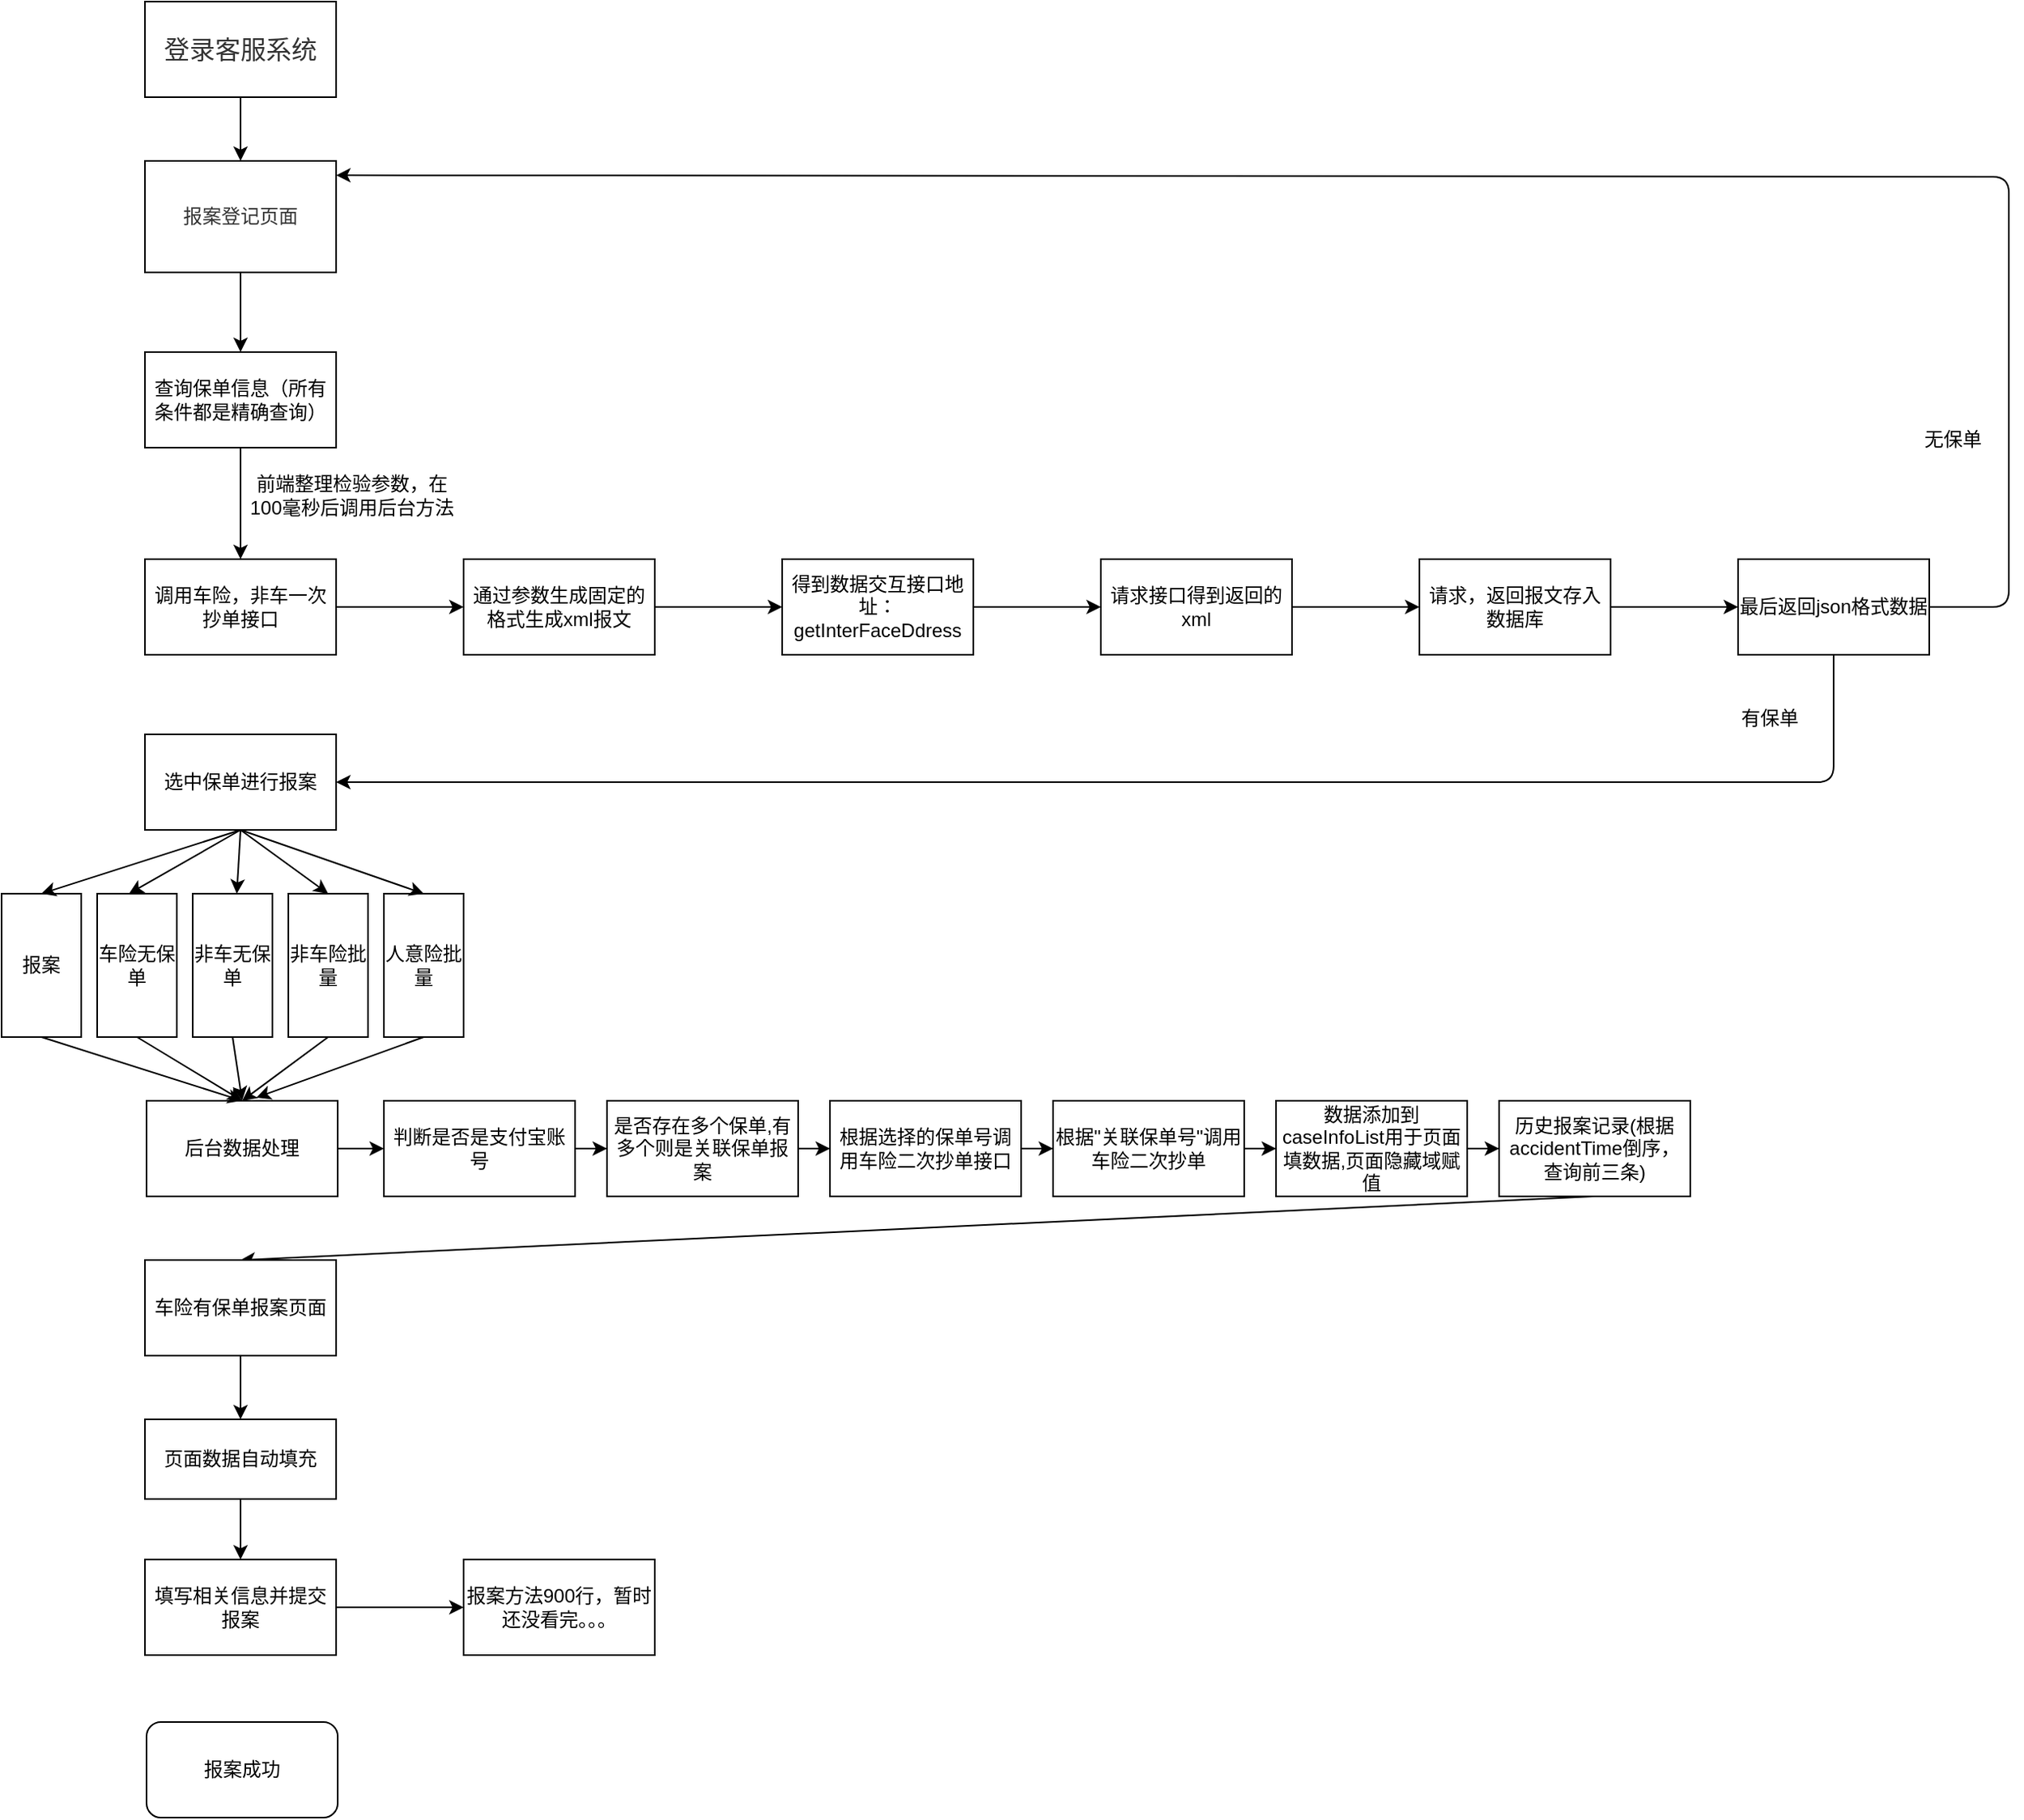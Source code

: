 <mxfile version="14.6.12" type="github" pages="2">
  <diagram id="pP_zKRRLjY6W0GEJr_z5" name="Page-1">
    <mxGraphModel dx="946" dy="645" grid="1" gridSize="10" guides="1" tooltips="1" connect="1" arrows="1" fold="1" page="1" pageScale="1" pageWidth="1654" pageHeight="2336" math="0" shadow="0">
      <root>
        <mxCell id="0" />
        <mxCell id="1" parent="0" />
        <mxCell id="aRg01MnI32_ZgcrCY8Ap-1" value="" style="edgeStyle=orthogonalEdgeStyle;orthogonalLoop=1;jettySize=auto;html=1;" parent="1" source="aRg01MnI32_ZgcrCY8Ap-2" target="aRg01MnI32_ZgcrCY8Ap-4" edge="1">
          <mxGeometry relative="1" as="geometry" />
        </mxCell>
        <mxCell id="aRg01MnI32_ZgcrCY8Ap-2" value="&lt;font color=&quot;#333333&quot; size=&quot;3&quot;&gt;&lt;span style=&quot;background-color: rgb(255 , 255 , 255)&quot;&gt;登录客服系统&lt;/span&gt;&lt;/font&gt;" style="whiteSpace=wrap;html=1;" parent="1" vertex="1">
          <mxGeometry x="320" y="130" width="120" height="60" as="geometry" />
        </mxCell>
        <mxCell id="aRg01MnI32_ZgcrCY8Ap-3" value="" style="edgeStyle=orthogonalEdgeStyle;orthogonalLoop=1;jettySize=auto;html=1;" parent="1" source="aRg01MnI32_ZgcrCY8Ap-4" target="aRg01MnI32_ZgcrCY8Ap-8" edge="1">
          <mxGeometry relative="1" as="geometry" />
        </mxCell>
        <mxCell id="aRg01MnI32_ZgcrCY8Ap-4" value="&lt;span style=&quot;color: rgb(51 , 51 , 51) ; font-family: , &amp;#34;stheiti&amp;#34; , &amp;#34;hei&amp;#34; , &amp;#34;heiti sc&amp;#34; , &amp;#34;microsoft yahei&amp;#34; , &amp;#34;arial&amp;#34; , sans-serif ; background-color: rgb(255 , 255 , 255)&quot;&gt;报案登记页面&lt;/span&gt;" style="whiteSpace=wrap;html=1;" parent="1" vertex="1">
          <mxGeometry x="320" y="230" width="120" height="70" as="geometry" />
        </mxCell>
        <mxCell id="aRg01MnI32_ZgcrCY8Ap-20" value="" style="edgeStyle=orthogonalEdgeStyle;orthogonalLoop=1;jettySize=auto;html=1;" parent="1" source="aRg01MnI32_ZgcrCY8Ap-8" target="aRg01MnI32_ZgcrCY8Ap-19" edge="1">
          <mxGeometry relative="1" as="geometry" />
        </mxCell>
        <mxCell id="aRg01MnI32_ZgcrCY8Ap-8" value="查询保单信息（所有条件都是精确查询）" style="whiteSpace=wrap;html=1;" parent="1" vertex="1">
          <mxGeometry x="320" y="350" width="120" height="60" as="geometry" />
        </mxCell>
        <mxCell id="aRg01MnI32_ZgcrCY8Ap-12" value="选中保单进行报案" style="whiteSpace=wrap;html=1;" parent="1" vertex="1">
          <mxGeometry x="320" y="590" width="120" height="60" as="geometry" />
        </mxCell>
        <mxCell id="aRg01MnI32_ZgcrCY8Ap-15" value="报案" style="whiteSpace=wrap;html=1;" parent="1" vertex="1">
          <mxGeometry x="230" y="690" width="50" height="90" as="geometry" />
        </mxCell>
        <mxCell id="aRg01MnI32_ZgcrCY8Ap-25" value="" style="edgeStyle=orthogonalEdgeStyle;orthogonalLoop=1;jettySize=auto;html=1;" parent="1" source="aRg01MnI32_ZgcrCY8Ap-19" target="aRg01MnI32_ZgcrCY8Ap-24" edge="1">
          <mxGeometry relative="1" as="geometry" />
        </mxCell>
        <mxCell id="aRg01MnI32_ZgcrCY8Ap-19" value="调用车险，非车一次抄单接口" style="whiteSpace=wrap;html=1;" parent="1" vertex="1">
          <mxGeometry x="320" y="480" width="120" height="60" as="geometry" />
        </mxCell>
        <mxCell id="aRg01MnI32_ZgcrCY8Ap-23" value="前端整理检验参数，在100毫秒后调用后台方法" style="text;html=1;strokeColor=none;fillColor=none;align=center;verticalAlign=middle;whiteSpace=wrap;" parent="1" vertex="1">
          <mxGeometry x="380" y="430" width="140" height="20" as="geometry" />
        </mxCell>
        <mxCell id="aRg01MnI32_ZgcrCY8Ap-27" value="" style="edgeStyle=orthogonalEdgeStyle;orthogonalLoop=1;jettySize=auto;html=1;" parent="1" source="aRg01MnI32_ZgcrCY8Ap-24" target="aRg01MnI32_ZgcrCY8Ap-26" edge="1">
          <mxGeometry relative="1" as="geometry" />
        </mxCell>
        <mxCell id="aRg01MnI32_ZgcrCY8Ap-24" value="通过参数生成固定的格式生成xml报文" style="whiteSpace=wrap;html=1;" parent="1" vertex="1">
          <mxGeometry x="520" y="480" width="120" height="60" as="geometry" />
        </mxCell>
        <mxCell id="aRg01MnI32_ZgcrCY8Ap-29" value="" style="edgeStyle=orthogonalEdgeStyle;orthogonalLoop=1;jettySize=auto;html=1;" parent="1" source="aRg01MnI32_ZgcrCY8Ap-26" target="aRg01MnI32_ZgcrCY8Ap-28" edge="1">
          <mxGeometry relative="1" as="geometry" />
        </mxCell>
        <mxCell id="aRg01MnI32_ZgcrCY8Ap-26" value="得到数据交互接口地址：getInterFaceDdress" style="whiteSpace=wrap;html=1;" parent="1" vertex="1">
          <mxGeometry x="720" y="480" width="120" height="60" as="geometry" />
        </mxCell>
        <mxCell id="aRg01MnI32_ZgcrCY8Ap-31" value="" style="edgeStyle=orthogonalEdgeStyle;orthogonalLoop=1;jettySize=auto;html=1;" parent="1" source="aRg01MnI32_ZgcrCY8Ap-28" target="aRg01MnI32_ZgcrCY8Ap-30" edge="1">
          <mxGeometry relative="1" as="geometry" />
        </mxCell>
        <mxCell id="aRg01MnI32_ZgcrCY8Ap-28" value="请求接口得到返回的xml" style="whiteSpace=wrap;html=1;" parent="1" vertex="1">
          <mxGeometry x="920" y="480" width="120" height="60" as="geometry" />
        </mxCell>
        <mxCell id="aRg01MnI32_ZgcrCY8Ap-33" value="" style="edgeStyle=orthogonalEdgeStyle;orthogonalLoop=1;jettySize=auto;html=1;" parent="1" source="aRg01MnI32_ZgcrCY8Ap-30" target="aRg01MnI32_ZgcrCY8Ap-32" edge="1">
          <mxGeometry relative="1" as="geometry" />
        </mxCell>
        <mxCell id="aRg01MnI32_ZgcrCY8Ap-30" value="请求，返回报文存入数据库" style="whiteSpace=wrap;html=1;" parent="1" vertex="1">
          <mxGeometry x="1120" y="480" width="120" height="60" as="geometry" />
        </mxCell>
        <mxCell id="aRg01MnI32_ZgcrCY8Ap-32" value="最后返回json格式数据" style="whiteSpace=wrap;html=1;" parent="1" vertex="1">
          <mxGeometry x="1320" y="480" width="120" height="60" as="geometry" />
        </mxCell>
        <mxCell id="aRg01MnI32_ZgcrCY8Ap-34" value="" style="endArrow=classic;html=1;entryX=1;entryY=0.129;entryDx=0;entryDy=0;entryPerimeter=0;" parent="1" target="aRg01MnI32_ZgcrCY8Ap-4" edge="1">
          <mxGeometry width="50" height="50" relative="1" as="geometry">
            <mxPoint x="1440" y="510" as="sourcePoint" />
            <mxPoint x="1010" y="230" as="targetPoint" />
            <Array as="points">
              <mxPoint x="1490" y="510" />
              <mxPoint x="1490" y="240" />
            </Array>
          </mxGeometry>
        </mxCell>
        <mxCell id="aRg01MnI32_ZgcrCY8Ap-35" value="无保单" style="text;html=1;strokeColor=none;fillColor=none;align=center;verticalAlign=middle;whiteSpace=wrap;" parent="1" vertex="1">
          <mxGeometry x="1420" y="380" width="70" height="50" as="geometry" />
        </mxCell>
        <mxCell id="aRg01MnI32_ZgcrCY8Ap-37" value="" style="endArrow=classic;html=1;exitX=0.5;exitY=1;exitDx=0;exitDy=0;entryX=1;entryY=0.5;entryDx=0;entryDy=0;" parent="1" source="aRg01MnI32_ZgcrCY8Ap-32" target="aRg01MnI32_ZgcrCY8Ap-12" edge="1">
          <mxGeometry width="50" height="50" relative="1" as="geometry">
            <mxPoint x="1020" y="700" as="sourcePoint" />
            <mxPoint x="1070" y="650" as="targetPoint" />
            <Array as="points">
              <mxPoint x="1380" y="620" />
            </Array>
          </mxGeometry>
        </mxCell>
        <mxCell id="aRg01MnI32_ZgcrCY8Ap-38" value="有保单" style="text;html=1;strokeColor=none;fillColor=none;align=center;verticalAlign=middle;whiteSpace=wrap;" parent="1" vertex="1">
          <mxGeometry x="1310" y="570" width="60" height="20" as="geometry" />
        </mxCell>
        <mxCell id="aRg01MnI32_ZgcrCY8Ap-39" value="车险无保单" style="whiteSpace=wrap;html=1;" parent="1" vertex="1">
          <mxGeometry x="290" y="690" width="50" height="90" as="geometry" />
        </mxCell>
        <mxCell id="aRg01MnI32_ZgcrCY8Ap-41" value="非车无保单" style="whiteSpace=wrap;html=1;" parent="1" vertex="1">
          <mxGeometry x="350" y="690" width="50" height="90" as="geometry" />
        </mxCell>
        <mxCell id="aRg01MnI32_ZgcrCY8Ap-42" value="非车险批量" style="whiteSpace=wrap;html=1;" parent="1" vertex="1">
          <mxGeometry x="410" y="690" width="50" height="90" as="geometry" />
        </mxCell>
        <mxCell id="aRg01MnI32_ZgcrCY8Ap-43" value="人意险批量" style="whiteSpace=wrap;html=1;" parent="1" vertex="1">
          <mxGeometry x="470" y="690" width="50" height="90" as="geometry" />
        </mxCell>
        <mxCell id="aRg01MnI32_ZgcrCY8Ap-45" value="" style="endArrow=classic;html=1;entryX=0.5;entryY=0;entryDx=0;entryDy=0;" parent="1" target="aRg01MnI32_ZgcrCY8Ap-15" edge="1">
          <mxGeometry width="50" height="50" relative="1" as="geometry">
            <mxPoint x="380" y="650" as="sourcePoint" />
            <mxPoint x="430" y="600" as="targetPoint" />
          </mxGeometry>
        </mxCell>
        <mxCell id="aRg01MnI32_ZgcrCY8Ap-46" value="" style="endArrow=classic;html=1;entryX=0.5;entryY=0;entryDx=0;entryDy=0;" parent="1" target="aRg01MnI32_ZgcrCY8Ap-43" edge="1">
          <mxGeometry width="50" height="50" relative="1" as="geometry">
            <mxPoint x="380" y="650" as="sourcePoint" />
            <mxPoint x="510" y="710" as="targetPoint" />
          </mxGeometry>
        </mxCell>
        <mxCell id="aRg01MnI32_ZgcrCY8Ap-47" value="" style="endArrow=classic;html=1;entryX=0.5;entryY=0;entryDx=0;entryDy=0;" parent="1" target="aRg01MnI32_ZgcrCY8Ap-42" edge="1">
          <mxGeometry width="50" height="50" relative="1" as="geometry">
            <mxPoint x="380" y="650" as="sourcePoint" />
            <mxPoint x="510" y="710" as="targetPoint" />
          </mxGeometry>
        </mxCell>
        <mxCell id="aRg01MnI32_ZgcrCY8Ap-48" value="" style="endArrow=classic;html=1;" parent="1" target="aRg01MnI32_ZgcrCY8Ap-41" edge="1">
          <mxGeometry width="50" height="50" relative="1" as="geometry">
            <mxPoint x="380" y="650" as="sourcePoint" />
            <mxPoint x="190" y="820" as="targetPoint" />
          </mxGeometry>
        </mxCell>
        <mxCell id="aRg01MnI32_ZgcrCY8Ap-49" value="" style="endArrow=classic;html=1;exitX=0.5;exitY=1;exitDx=0;exitDy=0;" parent="1" source="aRg01MnI32_ZgcrCY8Ap-12" edge="1">
          <mxGeometry width="50" height="50" relative="1" as="geometry">
            <mxPoint x="170" y="800" as="sourcePoint" />
            <mxPoint x="310" y="690" as="targetPoint" />
          </mxGeometry>
        </mxCell>
        <mxCell id="aRg01MnI32_ZgcrCY8Ap-57" value="" style="edgeStyle=orthogonalEdgeStyle;orthogonalLoop=1;jettySize=auto;html=1;" parent="1" source="aRg01MnI32_ZgcrCY8Ap-50" target="aRg01MnI32_ZgcrCY8Ap-56" edge="1">
          <mxGeometry relative="1" as="geometry" />
        </mxCell>
        <mxCell id="aRg01MnI32_ZgcrCY8Ap-50" value="&lt;font face=&quot;helvetica&quot;&gt;后台数据处理&lt;/font&gt;" style="whiteSpace=wrap;html=1;" parent="1" vertex="1">
          <mxGeometry x="321" y="820" width="120" height="60" as="geometry" />
        </mxCell>
        <mxCell id="aRg01MnI32_ZgcrCY8Ap-51" value="" style="endArrow=classic;html=1;exitX=0.5;exitY=1;exitDx=0;exitDy=0;entryX=0.5;entryY=0;entryDx=0;entryDy=0;" parent="1" source="aRg01MnI32_ZgcrCY8Ap-15" target="aRg01MnI32_ZgcrCY8Ap-50" edge="1">
          <mxGeometry width="50" height="50" relative="1" as="geometry">
            <mxPoint x="450" y="760" as="sourcePoint" />
            <mxPoint x="500" y="710" as="targetPoint" />
          </mxGeometry>
        </mxCell>
        <mxCell id="aRg01MnI32_ZgcrCY8Ap-52" value="" style="endArrow=classic;html=1;exitX=0.5;exitY=1;exitDx=0;exitDy=0;entryX=0.5;entryY=0;entryDx=0;entryDy=0;" parent="1" source="aRg01MnI32_ZgcrCY8Ap-39" target="aRg01MnI32_ZgcrCY8Ap-50" edge="1">
          <mxGeometry width="50" height="50" relative="1" as="geometry">
            <mxPoint x="240" y="880" as="sourcePoint" />
            <mxPoint x="290" y="830" as="targetPoint" />
          </mxGeometry>
        </mxCell>
        <mxCell id="aRg01MnI32_ZgcrCY8Ap-53" value="" style="endArrow=classic;html=1;exitX=0.5;exitY=1;exitDx=0;exitDy=0;entryX=0.5;entryY=0;entryDx=0;entryDy=0;" parent="1" source="aRg01MnI32_ZgcrCY8Ap-41" target="aRg01MnI32_ZgcrCY8Ap-50" edge="1">
          <mxGeometry width="50" height="50" relative="1" as="geometry">
            <mxPoint x="250" y="890" as="sourcePoint" />
            <mxPoint x="300" y="840" as="targetPoint" />
          </mxGeometry>
        </mxCell>
        <mxCell id="aRg01MnI32_ZgcrCY8Ap-54" value="" style="endArrow=classic;html=1;exitX=0.5;exitY=1;exitDx=0;exitDy=0;entryX=0.5;entryY=0;entryDx=0;entryDy=0;" parent="1" source="aRg01MnI32_ZgcrCY8Ap-42" target="aRg01MnI32_ZgcrCY8Ap-50" edge="1">
          <mxGeometry width="50" height="50" relative="1" as="geometry">
            <mxPoint x="530" y="880" as="sourcePoint" />
            <mxPoint x="580" y="830" as="targetPoint" />
          </mxGeometry>
        </mxCell>
        <mxCell id="aRg01MnI32_ZgcrCY8Ap-55" value="" style="endArrow=classic;html=1;exitX=0.5;exitY=1;exitDx=0;exitDy=0;" parent="1" source="aRg01MnI32_ZgcrCY8Ap-43" edge="1">
          <mxGeometry width="50" height="50" relative="1" as="geometry">
            <mxPoint x="490" y="800" as="sourcePoint" />
            <mxPoint x="390" y="818" as="targetPoint" />
          </mxGeometry>
        </mxCell>
        <mxCell id="aRg01MnI32_ZgcrCY8Ap-59" value="" style="edgeStyle=orthogonalEdgeStyle;rounded=0;orthogonalLoop=1;jettySize=auto;html=1;" parent="1" source="aRg01MnI32_ZgcrCY8Ap-56" target="aRg01MnI32_ZgcrCY8Ap-58" edge="1">
          <mxGeometry relative="1" as="geometry" />
        </mxCell>
        <mxCell id="aRg01MnI32_ZgcrCY8Ap-56" value="判断是否是支付宝账号" style="whiteSpace=wrap;html=1;" parent="1" vertex="1">
          <mxGeometry x="470" y="820" width="120" height="60" as="geometry" />
        </mxCell>
        <mxCell id="aRg01MnI32_ZgcrCY8Ap-61" value="" style="edgeStyle=orthogonalEdgeStyle;rounded=0;orthogonalLoop=1;jettySize=auto;html=1;" parent="1" source="aRg01MnI32_ZgcrCY8Ap-58" target="aRg01MnI32_ZgcrCY8Ap-60" edge="1">
          <mxGeometry relative="1" as="geometry" />
        </mxCell>
        <mxCell id="aRg01MnI32_ZgcrCY8Ap-58" value="是否存在多个保单,有多个则是关联保单报案" style="whiteSpace=wrap;html=1;" parent="1" vertex="1">
          <mxGeometry x="610" y="820" width="120" height="60" as="geometry" />
        </mxCell>
        <mxCell id="aRg01MnI32_ZgcrCY8Ap-63" value="" style="edgeStyle=orthogonalEdgeStyle;rounded=0;orthogonalLoop=1;jettySize=auto;html=1;" parent="1" source="aRg01MnI32_ZgcrCY8Ap-60" target="aRg01MnI32_ZgcrCY8Ap-62" edge="1">
          <mxGeometry relative="1" as="geometry" />
        </mxCell>
        <mxCell id="aRg01MnI32_ZgcrCY8Ap-60" value="根据选择的保单号调用车险二次抄单接口" style="whiteSpace=wrap;html=1;" parent="1" vertex="1">
          <mxGeometry x="750" y="820" width="120" height="60" as="geometry" />
        </mxCell>
        <mxCell id="aRg01MnI32_ZgcrCY8Ap-65" value="" style="edgeStyle=orthogonalEdgeStyle;rounded=0;orthogonalLoop=1;jettySize=auto;html=1;" parent="1" source="aRg01MnI32_ZgcrCY8Ap-62" target="aRg01MnI32_ZgcrCY8Ap-64" edge="1">
          <mxGeometry relative="1" as="geometry" />
        </mxCell>
        <mxCell id="aRg01MnI32_ZgcrCY8Ap-62" value="根据&quot;关联保单号&quot;调用车险二次抄单" style="whiteSpace=wrap;html=1;" parent="1" vertex="1">
          <mxGeometry x="890" y="820" width="120" height="60" as="geometry" />
        </mxCell>
        <mxCell id="aRg01MnI32_ZgcrCY8Ap-67" value="" style="edgeStyle=orthogonalEdgeStyle;rounded=0;orthogonalLoop=1;jettySize=auto;html=1;" parent="1" source="aRg01MnI32_ZgcrCY8Ap-64" target="aRg01MnI32_ZgcrCY8Ap-66" edge="1">
          <mxGeometry relative="1" as="geometry" />
        </mxCell>
        <mxCell id="aRg01MnI32_ZgcrCY8Ap-64" value="数据添加到caseInfoList用于页面填数据,页面隐藏域赋值" style="whiteSpace=wrap;html=1;" parent="1" vertex="1">
          <mxGeometry x="1030" y="820" width="120" height="60" as="geometry" />
        </mxCell>
        <mxCell id="aRg01MnI32_ZgcrCY8Ap-66" value="历史报案记录(根据accidentTime倒序，查询前三条)" style="whiteSpace=wrap;html=1;" parent="1" vertex="1">
          <mxGeometry x="1170" y="820" width="120" height="60" as="geometry" />
        </mxCell>
        <mxCell id="aRg01MnI32_ZgcrCY8Ap-68" value="" style="endArrow=classic;html=1;exitX=0.5;exitY=1;exitDx=0;exitDy=0;entryX=0.5;entryY=0;entryDx=0;entryDy=0;" parent="1" source="aRg01MnI32_ZgcrCY8Ap-66" target="aRg01MnI32_ZgcrCY8Ap-69" edge="1">
          <mxGeometry width="50" height="50" relative="1" as="geometry">
            <mxPoint x="1200" y="940" as="sourcePoint" />
            <mxPoint x="1250" y="890" as="targetPoint" />
          </mxGeometry>
        </mxCell>
        <mxCell id="aRg01MnI32_ZgcrCY8Ap-71" value="" style="edgeStyle=orthogonalEdgeStyle;rounded=0;orthogonalLoop=1;jettySize=auto;html=1;" parent="1" source="aRg01MnI32_ZgcrCY8Ap-69" target="aRg01MnI32_ZgcrCY8Ap-70" edge="1">
          <mxGeometry relative="1" as="geometry" />
        </mxCell>
        <mxCell id="aRg01MnI32_ZgcrCY8Ap-69" value="&lt;pre&gt;&lt;font face=&quot;helvetica&quot;&gt;车险有保单报案页面&lt;/font&gt;&lt;/pre&gt;" style="rounded=0;whiteSpace=wrap;html=1;" parent="1" vertex="1">
          <mxGeometry x="320" y="920" width="120" height="60" as="geometry" />
        </mxCell>
        <mxCell id="aRg01MnI32_ZgcrCY8Ap-74" value="" style="edgeStyle=orthogonalEdgeStyle;rounded=0;orthogonalLoop=1;jettySize=auto;html=1;" parent="1" source="aRg01MnI32_ZgcrCY8Ap-70" target="aRg01MnI32_ZgcrCY8Ap-73" edge="1">
          <mxGeometry relative="1" as="geometry" />
        </mxCell>
        <mxCell id="aRg01MnI32_ZgcrCY8Ap-70" value="页面数据自动填充" style="whiteSpace=wrap;html=1;rounded=0;" parent="1" vertex="1">
          <mxGeometry x="320" y="1020" width="120" height="50" as="geometry" />
        </mxCell>
        <mxCell id="aRg01MnI32_ZgcrCY8Ap-76" value="" style="edgeStyle=orthogonalEdgeStyle;rounded=0;orthogonalLoop=1;jettySize=auto;html=1;" parent="1" source="aRg01MnI32_ZgcrCY8Ap-73" target="aRg01MnI32_ZgcrCY8Ap-75" edge="1">
          <mxGeometry relative="1" as="geometry" />
        </mxCell>
        <mxCell id="aRg01MnI32_ZgcrCY8Ap-73" value="填写相关信息并提交报案" style="rounded=0;whiteSpace=wrap;html=1;" parent="1" vertex="1">
          <mxGeometry x="320" y="1108" width="120" height="60" as="geometry" />
        </mxCell>
        <mxCell id="aRg01MnI32_ZgcrCY8Ap-75" value="报案方法900行，暂时还没看完。。。" style="whiteSpace=wrap;html=1;rounded=0;" parent="1" vertex="1">
          <mxGeometry x="520" y="1108" width="120" height="60" as="geometry" />
        </mxCell>
        <mxCell id="aRg01MnI32_ZgcrCY8Ap-77" value="报案成功" style="rounded=1;whiteSpace=wrap;html=1;" parent="1" vertex="1">
          <mxGeometry x="321" y="1210" width="120" height="60" as="geometry" />
        </mxCell>
      </root>
    </mxGraphModel>
  </diagram>
  <diagram id="w_qrBWGRurvMpx-7yRS2" name="Page-2">
    <mxGraphModel dx="2600" dy="645" grid="1" gridSize="10" guides="1" tooltips="1" connect="1" arrows="1" fold="1" page="1" pageScale="1" pageWidth="1654" pageHeight="2336" math="0" shadow="0">
      <root>
        <mxCell id="xcwP3oSOzA2I_d57gtMT-0" />
        <mxCell id="xcwP3oSOzA2I_d57gtMT-1" parent="xcwP3oSOzA2I_d57gtMT-0" />
        <mxCell id="xcwP3oSOzA2I_d57gtMT-4" value="" style="edgeStyle=orthogonalEdgeStyle;rounded=0;orthogonalLoop=1;jettySize=auto;html=1;" edge="1" parent="xcwP3oSOzA2I_d57gtMT-1" source="xcwP3oSOzA2I_d57gtMT-2" target="xcwP3oSOzA2I_d57gtMT-3">
          <mxGeometry relative="1" as="geometry" />
        </mxCell>
        <mxCell id="xcwP3oSOzA2I_d57gtMT-2" value="报案" style="rounded=1;whiteSpace=wrap;html=1;" vertex="1" parent="xcwP3oSOzA2I_d57gtMT-1">
          <mxGeometry x="110" y="80" width="120" height="60" as="geometry" />
        </mxCell>
        <mxCell id="xcwP3oSOzA2I_d57gtMT-6" value="" style="edgeStyle=orthogonalEdgeStyle;rounded=0;orthogonalLoop=1;jettySize=auto;html=1;" edge="1" parent="xcwP3oSOzA2I_d57gtMT-1" source="xcwP3oSOzA2I_d57gtMT-3" target="xcwP3oSOzA2I_d57gtMT-5">
          <mxGeometry relative="1" as="geometry" />
        </mxCell>
        <mxCell id="xcwP3oSOzA2I_d57gtMT-3" value="设置提交报案时间为当前提交时间" style="rounded=0;whiteSpace=wrap;html=1;" vertex="1" parent="xcwP3oSOzA2I_d57gtMT-1">
          <mxGeometry x="260" y="80" width="120" height="60" as="geometry" />
        </mxCell>
        <mxCell id="xcwP3oSOzA2I_d57gtMT-8" value="" style="edgeStyle=orthogonalEdgeStyle;rounded=0;orthogonalLoop=1;jettySize=auto;html=1;" edge="1" parent="xcwP3oSOzA2I_d57gtMT-1" source="xcwP3oSOzA2I_d57gtMT-5" target="xcwP3oSOzA2I_d57gtMT-7">
          <mxGeometry relative="1" as="geometry" />
        </mxCell>
        <mxCell id="xcwP3oSOzA2I_d57gtMT-5" value="赋值当前信息，ip，处理时间，坐标等" style="whiteSpace=wrap;html=1;rounded=0;" vertex="1" parent="xcwP3oSOzA2I_d57gtMT-1">
          <mxGeometry x="410" y="80" width="120" height="60" as="geometry" />
        </mxCell>
        <mxCell id="xcwP3oSOzA2I_d57gtMT-10" value="" style="edgeStyle=orthogonalEdgeStyle;rounded=0;orthogonalLoop=1;jettySize=auto;html=1;" edge="1" parent="xcwP3oSOzA2I_d57gtMT-1" source="xcwP3oSOzA2I_d57gtMT-7">
          <mxGeometry relative="1" as="geometry">
            <mxPoint x="707" y="110" as="targetPoint" />
          </mxGeometry>
        </mxCell>
        <mxCell id="xcwP3oSOzA2I_d57gtMT-7" value="根据出险时间和省市区加载大灾" style="whiteSpace=wrap;html=1;rounded=0;" vertex="1" parent="xcwP3oSOzA2I_d57gtMT-1">
          <mxGeometry x="560" y="80" width="120" height="60" as="geometry" />
        </mxCell>
        <mxCell id="xcwP3oSOzA2I_d57gtMT-14" value="" style="edgeStyle=orthogonalEdgeStyle;rounded=0;orthogonalLoop=1;jettySize=auto;html=1;" edge="1" parent="xcwP3oSOzA2I_d57gtMT-1" source="xcwP3oSOzA2I_d57gtMT-12" target="xcwP3oSOzA2I_d57gtMT-13">
          <mxGeometry relative="1" as="geometry">
            <Array as="points">
              <mxPoint x="785" y="170" />
              <mxPoint x="170" y="170" />
            </Array>
          </mxGeometry>
        </mxCell>
        <mxCell id="xcwP3oSOzA2I_d57gtMT-12" value="&lt;pre style=&quot;background-color: rgb(255 , 255 , 255) ; font-family: &amp;#34;jetbrains mono&amp;#34; , monospace ; font-size: 10.5pt&quot;&gt;&lt;span style=&quot;color: rgb(155 , 9 , 246) ; font-style: italic&quot;&gt;保单险种标识的值&lt;/span&gt;&lt;/pre&gt;" style="rhombus;whiteSpace=wrap;html=1;" vertex="1" parent="xcwP3oSOzA2I_d57gtMT-1">
          <mxGeometry x="710" y="70" width="150" height="80" as="geometry" />
        </mxCell>
        <mxCell id="xcwP3oSOzA2I_d57gtMT-17" value="" style="edgeStyle=orthogonalEdgeStyle;rounded=0;orthogonalLoop=1;jettySize=auto;html=1;" edge="1" parent="xcwP3oSOzA2I_d57gtMT-1" source="xcwP3oSOzA2I_d57gtMT-13" target="xcwP3oSOzA2I_d57gtMT-16">
          <mxGeometry relative="1" as="geometry" />
        </mxCell>
        <mxCell id="xcwP3oSOzA2I_d57gtMT-13" value="获取保单号" style="whiteSpace=wrap;html=1;" vertex="1" parent="xcwP3oSOzA2I_d57gtMT-1">
          <mxGeometry x="110" y="230" width="120" height="60" as="geometry" />
        </mxCell>
        <mxCell id="xcwP3oSOzA2I_d57gtMT-15" value="=&quot;01&quot;" style="text;html=1;strokeColor=none;fillColor=none;align=center;verticalAlign=middle;whiteSpace=wrap;rounded=0;" vertex="1" parent="xcwP3oSOzA2I_d57gtMT-1">
          <mxGeometry x="180" y="190" width="40" height="20" as="geometry" />
        </mxCell>
        <mxCell id="xcwP3oSOzA2I_d57gtMT-19" value="" style="edgeStyle=orthogonalEdgeStyle;rounded=0;orthogonalLoop=1;jettySize=auto;html=1;" edge="1" parent="xcwP3oSOzA2I_d57gtMT-1" source="xcwP3oSOzA2I_d57gtMT-16">
          <mxGeometry relative="1" as="geometry">
            <mxPoint x="170" y="420" as="targetPoint" />
          </mxGeometry>
        </mxCell>
        <mxCell id="xcwP3oSOzA2I_d57gtMT-23" value="" style="edgeStyle=orthogonalEdgeStyle;rounded=0;orthogonalLoop=1;jettySize=auto;html=1;" edge="1" parent="xcwP3oSOzA2I_d57gtMT-1" source="xcwP3oSOzA2I_d57gtMT-16" target="xcwP3oSOzA2I_d57gtMT-22">
          <mxGeometry relative="1" as="geometry" />
        </mxCell>
        <mxCell id="xcwP3oSOzA2I_d57gtMT-16" value="&lt;pre style=&quot;background-color: rgb(255 , 255 , 255) ; font-family: &amp;#34;jetbrains mono&amp;#34; , monospace ; font-size: 10.5pt&quot;&gt;&lt;span style=&quot;color: rgb(155 , 9 , 246) ; font-style: italic&quot;&gt;门牌号&lt;/span&gt;&lt;/pre&gt;" style="rhombus;whiteSpace=wrap;html=1;" vertex="1" parent="xcwP3oSOzA2I_d57gtMT-1">
          <mxGeometry x="105" y="310" width="130" height="80" as="geometry" />
        </mxCell>
        <mxCell id="xcwP3oSOzA2I_d57gtMT-28" style="edgeStyle=orthogonalEdgeStyle;rounded=0;orthogonalLoop=1;jettySize=auto;html=1;exitX=0.5;exitY=1;exitDx=0;exitDy=0;" edge="1" parent="xcwP3oSOzA2I_d57gtMT-1" source="xcwP3oSOzA2I_d57gtMT-22" target="xcwP3oSOzA2I_d57gtMT-29">
          <mxGeometry relative="1" as="geometry">
            <mxPoint x="110" y="450" as="targetPoint" />
            <Array as="points">
              <mxPoint x="-40" y="440" />
            </Array>
          </mxGeometry>
        </mxCell>
        <mxCell id="xcwP3oSOzA2I_d57gtMT-22" value="与详细地址进行拼接" style="whiteSpace=wrap;html=1;" vertex="1" parent="xcwP3oSOzA2I_d57gtMT-1">
          <mxGeometry x="-80" y="300" width="80" height="100" as="geometry" />
        </mxCell>
        <mxCell id="xcwP3oSOzA2I_d57gtMT-24" value="不为空" style="text;html=1;strokeColor=none;fillColor=none;align=center;verticalAlign=middle;whiteSpace=wrap;rounded=0;" vertex="1" parent="xcwP3oSOzA2I_d57gtMT-1">
          <mxGeometry x="80" y="320" width="40" height="20" as="geometry" />
        </mxCell>
        <mxCell id="xcwP3oSOzA2I_d57gtMT-25" value="为空" style="text;html=1;strokeColor=none;fillColor=none;align=center;verticalAlign=middle;whiteSpace=wrap;rounded=0;" vertex="1" parent="xcwP3oSOzA2I_d57gtMT-1">
          <mxGeometry x="180" y="390" width="40" height="20" as="geometry" />
        </mxCell>
        <mxCell id="xcwP3oSOzA2I_d57gtMT-31" value="" style="edgeStyle=orthogonalEdgeStyle;rounded=0;orthogonalLoop=1;jettySize=auto;html=1;" edge="1" parent="xcwP3oSOzA2I_d57gtMT-1" source="xcwP3oSOzA2I_d57gtMT-29" target="xcwP3oSOzA2I_d57gtMT-30">
          <mxGeometry relative="1" as="geometry" />
        </mxCell>
        <mxCell id="xcwP3oSOzA2I_d57gtMT-33" style="edgeStyle=orthogonalEdgeStyle;rounded=0;orthogonalLoop=1;jettySize=auto;html=1;exitX=0.15;exitY=0.65;exitDx=0;exitDy=0;entryX=1;entryY=0.5;entryDx=0;entryDy=0;exitPerimeter=0;" edge="1" parent="xcwP3oSOzA2I_d57gtMT-1" source="xcwP3oSOzA2I_d57gtMT-29" target="xcwP3oSOzA2I_d57gtMT-32">
          <mxGeometry relative="1" as="geometry">
            <Array as="points">
              <mxPoint x="128" y="480" />
              <mxPoint x="55" y="480" />
              <mxPoint x="55" y="510" />
            </Array>
          </mxGeometry>
        </mxCell>
        <mxCell id="xcwP3oSOzA2I_d57gtMT-29" value="是否现场" style="rhombus;whiteSpace=wrap;html=1;" vertex="1" parent="xcwP3oSOzA2I_d57gtMT-1">
          <mxGeometry x="110" y="420" width="120" height="80" as="geometry" />
        </mxCell>
        <mxCell id="xcwP3oSOzA2I_d57gtMT-38" value="" style="edgeStyle=orthogonalEdgeStyle;rounded=0;orthogonalLoop=1;jettySize=auto;html=1;" edge="1" parent="xcwP3oSOzA2I_d57gtMT-1" source="xcwP3oSOzA2I_d57gtMT-30" target="xcwP3oSOzA2I_d57gtMT-37">
          <mxGeometry relative="1" as="geometry" />
        </mxCell>
        <mxCell id="xcwP3oSOzA2I_d57gtMT-30" value="微信理赔自动满足规则要求是否微信理赔字段自动选择是" style="whiteSpace=wrap;html=1;" vertex="1" parent="xcwP3oSOzA2I_d57gtMT-1">
          <mxGeometry x="110" y="550" width="120" height="60" as="geometry" />
        </mxCell>
        <mxCell id="xcwP3oSOzA2I_d57gtMT-36" style="edgeStyle=orthogonalEdgeStyle;rounded=0;orthogonalLoop=1;jettySize=auto;html=1;exitX=0.5;exitY=1;exitDx=0;exitDy=0;" edge="1" parent="xcwP3oSOzA2I_d57gtMT-1" source="xcwP3oSOzA2I_d57gtMT-32">
          <mxGeometry relative="1" as="geometry">
            <mxPoint x="108" y="580" as="targetPoint" />
            <Array as="points">
              <mxPoint x="-40" y="580" />
              <mxPoint x="108" y="580" />
            </Array>
          </mxGeometry>
        </mxCell>
        <mxCell id="xcwP3oSOzA2I_d57gtMT-32" value="车辆目前所在=出险地点" style="whiteSpace=wrap;html=1;" vertex="1" parent="xcwP3oSOzA2I_d57gtMT-1">
          <mxGeometry x="-80" y="460" width="80" height="100" as="geometry" />
        </mxCell>
        <mxCell id="xcwP3oSOzA2I_d57gtMT-34" value="是" style="text;html=1;align=center;verticalAlign=middle;resizable=0;points=[];autosize=1;strokeColor=none;" vertex="1" parent="xcwP3oSOzA2I_d57gtMT-1">
          <mxGeometry x="20" y="490" width="30" height="20" as="geometry" />
        </mxCell>
        <mxCell id="xcwP3oSOzA2I_d57gtMT-35" value="否" style="text;html=1;align=center;verticalAlign=middle;resizable=0;points=[];autosize=1;strokeColor=none;" vertex="1" parent="xcwP3oSOzA2I_d57gtMT-1">
          <mxGeometry x="175" y="500" width="30" height="20" as="geometry" />
        </mxCell>
        <mxCell id="xcwP3oSOzA2I_d57gtMT-50" style="edgeStyle=orthogonalEdgeStyle;rounded=0;orthogonalLoop=1;jettySize=auto;html=1;exitX=0.5;exitY=1;exitDx=0;exitDy=0;entryX=0.5;entryY=0;entryDx=0;entryDy=0;" edge="1" parent="xcwP3oSOzA2I_d57gtMT-1" source="xcwP3oSOzA2I_d57gtMT-37" target="xcwP3oSOzA2I_d57gtMT-43">
          <mxGeometry relative="1" as="geometry" />
        </mxCell>
        <mxCell id="xcwP3oSOzA2I_d57gtMT-37" value="&lt;meta charset=&quot;utf-8&quot;&gt;&lt;pre style=&quot;font-style: normal ; font-weight: normal ; letter-spacing: normal ; text-indent: 0px ; text-transform: none ; word-spacing: 0px ; text-decoration: none ; background-color: rgb(255 , 255 , 255) ; color: rgb(0 , 0 , 0) ; font-family: &amp;quot;jetbrains mono&amp;quot; , monospace ; font-size: 10.5pt&quot;&gt;&lt;span style=&quot;color: rgb(0 , 128 , 0) ; font-weight: bold&quot;&gt;生成案件信息&lt;/span&gt;&lt;/pre&gt;" style="whiteSpace=wrap;html=1;" vertex="1" parent="xcwP3oSOzA2I_d57gtMT-1">
          <mxGeometry x="110" y="640" width="120" height="60" as="geometry" />
        </mxCell>
        <mxCell id="xcwP3oSOzA2I_d57gtMT-41" value="&lt;pre style=&quot;background-color: rgb(255 , 255 , 255) ; font-family: &amp;#34;jetbrains mono&amp;#34; , monospace ; font-size: 10.5pt&quot;&gt;&lt;span style=&quot;color: rgb(0 , 128 , 0) ; font-weight: bold&quot;&gt;双保单&lt;/span&gt;&lt;/pre&gt;" style="whiteSpace=wrap;html=1;" vertex="1" parent="xcwP3oSOzA2I_d57gtMT-1">
          <mxGeometry x="20" y="730" width="80" height="80" as="geometry" />
        </mxCell>
        <mxCell id="xcwP3oSOzA2I_d57gtMT-54" value="" style="edgeStyle=orthogonalEdgeStyle;rounded=0;orthogonalLoop=1;jettySize=auto;html=1;" edge="1" parent="xcwP3oSOzA2I_d57gtMT-1" source="xcwP3oSOzA2I_d57gtMT-43" target="xcwP3oSOzA2I_d57gtMT-53">
          <mxGeometry relative="1" as="geometry" />
        </mxCell>
        <mxCell id="xcwP3oSOzA2I_d57gtMT-43" value="&lt;pre style=&quot;background-color: rgb(255 , 255 , 255) ; font-family: &amp;#34;jetbrains mono&amp;#34; , monospace ; font-size: 10.5pt&quot;&gt;&lt;font color=&quot;#008000&quot;&gt;&lt;span&gt;&lt;b&gt;单保单&lt;/b&gt;&lt;/span&gt;&lt;/font&gt;&lt;/pre&gt;" style="whiteSpace=wrap;html=1;" vertex="1" parent="xcwP3oSOzA2I_d57gtMT-1">
          <mxGeometry x="130" y="730" width="80" height="80" as="geometry" />
        </mxCell>
        <mxCell id="xcwP3oSOzA2I_d57gtMT-44" value="&lt;pre style=&quot;background-color: rgb(255 , 255 , 255) ; font-family: &amp;#34;jetbrains mono&amp;#34; , monospace ; font-size: 10.5pt&quot;&gt;&lt;pre style=&quot;font-family: &amp;#34;jetbrains mono&amp;#34; , monospace ; font-size: 10.5pt&quot;&gt;&lt;span style=&quot;color: rgb(0 , 128 , 0) ; font-weight: bold&quot;&gt;有保单/无保&lt;/span&gt;&lt;/pre&gt;&lt;pre style=&quot;font-family: &amp;#34;jetbrains mono&amp;#34; , monospace ; font-size: 10.5pt&quot;&gt;&lt;span style=&quot;color: rgb(0 , 128 , 0) ; font-weight: bold&quot;&gt;单转专岗、&lt;/span&gt;&lt;/pre&gt;&lt;pre style=&quot;font-family: &amp;#34;jetbrains mono&amp;#34; , monospace ; font-size: 10.5pt&quot;&gt;&lt;span style=&quot;color: rgb(0 , 128 , 0) ; font-weight: bold&quot;&gt;补充报案&lt;/span&gt;&lt;/pre&gt;&lt;/pre&gt;" style="whiteSpace=wrap;html=1;" vertex="1" parent="xcwP3oSOzA2I_d57gtMT-1">
          <mxGeometry x="240" y="730" width="80" height="80" as="geometry" />
        </mxCell>
        <mxCell id="xcwP3oSOzA2I_d57gtMT-47" value="" style="endArrow=classic;html=1;exitX=0.5;exitY=1;exitDx=0;exitDy=0;entryX=0.5;entryY=0;entryDx=0;entryDy=0;" edge="1" parent="xcwP3oSOzA2I_d57gtMT-1" source="xcwP3oSOzA2I_d57gtMT-37" target="xcwP3oSOzA2I_d57gtMT-41">
          <mxGeometry width="50" height="50" relative="1" as="geometry">
            <mxPoint x="60" y="750" as="sourcePoint" />
            <mxPoint x="110" y="700" as="targetPoint" />
          </mxGeometry>
        </mxCell>
        <mxCell id="xcwP3oSOzA2I_d57gtMT-51" value="" style="endArrow=classic;html=1;exitX=0.5;exitY=1;exitDx=0;exitDy=0;entryX=0.5;entryY=0;entryDx=0;entryDy=0;" edge="1" parent="xcwP3oSOzA2I_d57gtMT-1" source="xcwP3oSOzA2I_d57gtMT-37" target="xcwP3oSOzA2I_d57gtMT-44">
          <mxGeometry width="50" height="50" relative="1" as="geometry">
            <mxPoint x="290" y="710" as="sourcePoint" />
            <mxPoint x="340" y="660" as="targetPoint" />
          </mxGeometry>
        </mxCell>
        <mxCell id="xcwP3oSOzA2I_d57gtMT-58" value="" style="edgeStyle=orthogonalEdgeStyle;rounded=0;orthogonalLoop=1;jettySize=auto;html=1;" edge="1" parent="xcwP3oSOzA2I_d57gtMT-1" source="xcwP3oSOzA2I_d57gtMT-53">
          <mxGeometry relative="1" as="geometry">
            <mxPoint x="170" y="940" as="targetPoint" />
          </mxGeometry>
        </mxCell>
        <mxCell id="xcwP3oSOzA2I_d57gtMT-53" value="设置报案号" style="whiteSpace=wrap;html=1;" vertex="1" parent="xcwP3oSOzA2I_d57gtMT-1">
          <mxGeometry x="110" y="850" width="120" height="60" as="geometry" />
        </mxCell>
        <mxCell id="xcwP3oSOzA2I_d57gtMT-55" value="" style="endArrow=classic;html=1;exitX=0.5;exitY=1;exitDx=0;exitDy=0;" edge="1" parent="xcwP3oSOzA2I_d57gtMT-1" source="xcwP3oSOzA2I_d57gtMT-41">
          <mxGeometry width="50" height="50" relative="1" as="geometry">
            <mxPoint x="30" y="890" as="sourcePoint" />
            <mxPoint x="170" y="850" as="targetPoint" />
          </mxGeometry>
        </mxCell>
        <mxCell id="xcwP3oSOzA2I_d57gtMT-56" value="" style="endArrow=classic;html=1;exitX=0.5;exitY=1;exitDx=0;exitDy=0;entryX=0.5;entryY=0;entryDx=0;entryDy=0;" edge="1" parent="xcwP3oSOzA2I_d57gtMT-1" source="xcwP3oSOzA2I_d57gtMT-44" target="xcwP3oSOzA2I_d57gtMT-53">
          <mxGeometry width="50" height="50" relative="1" as="geometry">
            <mxPoint x="320" y="920" as="sourcePoint" />
            <mxPoint x="370" y="870" as="targetPoint" />
          </mxGeometry>
        </mxCell>
        <mxCell id="lCpQ0gs4Pgy6RGvuezpK-3" value="" style="edgeStyle=orthogonalEdgeStyle;rounded=0;orthogonalLoop=1;jettySize=auto;html=1;" edge="1" parent="xcwP3oSOzA2I_d57gtMT-1" source="lCpQ0gs4Pgy6RGvuezpK-0" target="lCpQ0gs4Pgy6RGvuezpK-2">
          <mxGeometry relative="1" as="geometry" />
        </mxCell>
        <mxCell id="uoxEYAoCkPZW6q7QWsH--5" value="" style="edgeStyle=orthogonalEdgeStyle;rounded=0;orthogonalLoop=1;jettySize=auto;html=1;" edge="1" parent="xcwP3oSOzA2I_d57gtMT-1" source="lCpQ0gs4Pgy6RGvuezpK-0">
          <mxGeometry relative="1" as="geometry">
            <mxPoint x="171.875" y="1060" as="targetPoint" />
          </mxGeometry>
        </mxCell>
        <mxCell id="lCpQ0gs4Pgy6RGvuezpK-0" value="&lt;span&gt;调用车险报案接口获取事故号&lt;/span&gt;" style="rhombus;whiteSpace=wrap;html=1;" vertex="1" parent="xcwP3oSOzA2I_d57gtMT-1">
          <mxGeometry x="80" y="940" width="183.75" height="80" as="geometry" />
        </mxCell>
        <mxCell id="uoxEYAoCkPZW6q7QWsH--3" value="" style="edgeStyle=orthogonalEdgeStyle;rounded=0;orthogonalLoop=1;jettySize=auto;html=1;" edge="1" parent="xcwP3oSOzA2I_d57gtMT-1" source="lCpQ0gs4Pgy6RGvuezpK-2" target="uoxEYAoCkPZW6q7QWsH--2">
          <mxGeometry relative="1" as="geometry" />
        </mxCell>
        <mxCell id="lCpQ0gs4Pgy6RGvuezpK-2" value="将状态改成缓冲池待重发，双保单报案则注销交强险" style="whiteSpace=wrap;html=1;" vertex="1" parent="xcwP3oSOzA2I_d57gtMT-1">
          <mxGeometry x="-109.995" y="950" width="120" height="60" as="geometry" />
        </mxCell>
        <mxCell id="lCpQ0gs4Pgy6RGvuezpK-4" value="失败" style="text;html=1;strokeColor=none;fillColor=none;align=center;verticalAlign=middle;whiteSpace=wrap;rounded=0;" vertex="1" parent="xcwP3oSOzA2I_d57gtMT-1">
          <mxGeometry x="30" y="960" width="40" height="20" as="geometry" />
        </mxCell>
        <mxCell id="uoxEYAoCkPZW6q7QWsH--2" value="返回&lt;span style=&quot;color: rgb(0 , 128 , 0) ; font-weight: bold ; font-family: &amp;#34;jetbrains mono&amp;#34; , monospace ; font-size: 10.5pt ; background-color: rgb(255 , 255 , 255)&quot;&gt;车理赔报案接口调用失败&lt;/span&gt;的信息" style="whiteSpace=wrap;html=1;" vertex="1" parent="xcwP3oSOzA2I_d57gtMT-1">
          <mxGeometry x="-309.995" y="950" width="120" height="60" as="geometry" />
        </mxCell>
        <mxCell id="uoxEYAoCkPZW6q7QWsH--6" value="成功" style="text;html=1;align=center;verticalAlign=middle;resizable=0;points=[];autosize=1;strokeColor=none;" vertex="1" parent="xcwP3oSOzA2I_d57gtMT-1">
          <mxGeometry x="175" y="1030" width="40" height="20" as="geometry" />
        </mxCell>
        <mxCell id="AIZVrLBojbY2f528mfKn-2" value="" style="edgeStyle=orthogonalEdgeStyle;rounded=0;orthogonalLoop=1;jettySize=auto;html=1;" edge="1" parent="xcwP3oSOzA2I_d57gtMT-1" source="AIZVrLBojbY2f528mfKn-0" target="AIZVrLBojbY2f528mfKn-1">
          <mxGeometry relative="1" as="geometry" />
        </mxCell>
        <mxCell id="AIZVrLBojbY2f528mfKn-7" value="" style="edgeStyle=orthogonalEdgeStyle;rounded=0;orthogonalLoop=1;jettySize=auto;html=1;" edge="1" parent="xcwP3oSOzA2I_d57gtMT-1" source="AIZVrLBojbY2f528mfKn-0" target="AIZVrLBojbY2f528mfKn-6">
          <mxGeometry relative="1" as="geometry" />
        </mxCell>
        <mxCell id="AIZVrLBojbY2f528mfKn-0" value="&lt;pre style=&quot;background-color: rgb(255 , 255 , 255) ; font-family: &amp;#34;jetbrains mono&amp;#34; , monospace ; font-size: 10.5pt&quot;&gt;&lt;span style=&quot;color: rgb(155 , 9 , 246) ; font-style: italic&quot;&gt;车理赔报案&lt;/span&gt;&lt;/pre&gt;" style="rhombus;whiteSpace=wrap;html=1;" vertex="1" parent="xcwP3oSOzA2I_d57gtMT-1">
          <mxGeometry x="81.88" y="1060" width="180" height="80" as="geometry" />
        </mxCell>
        <mxCell id="AIZVrLBojbY2f528mfKn-5" value="" style="edgeStyle=orthogonalEdgeStyle;rounded=0;orthogonalLoop=1;jettySize=auto;html=1;" edge="1" parent="xcwP3oSOzA2I_d57gtMT-1" source="AIZVrLBojbY2f528mfKn-1" target="AIZVrLBojbY2f528mfKn-4">
          <mxGeometry relative="1" as="geometry" />
        </mxCell>
        <mxCell id="AIZVrLBojbY2f528mfKn-1" value="&lt;span&gt;将状态改成缓冲池待重发，双保单报案则注销交强险&lt;/span&gt;" style="whiteSpace=wrap;html=1;" vertex="1" parent="xcwP3oSOzA2I_d57gtMT-1">
          <mxGeometry x="-110.0" y="1070" width="120" height="60" as="geometry" />
        </mxCell>
        <mxCell id="AIZVrLBojbY2f528mfKn-3" value="失败" style="text;html=1;strokeColor=none;fillColor=none;align=center;verticalAlign=middle;whiteSpace=wrap;rounded=0;" vertex="1" parent="xcwP3oSOzA2I_d57gtMT-1">
          <mxGeometry x="30" y="1080" width="40" height="20" as="geometry" />
        </mxCell>
        <mxCell id="AIZVrLBojbY2f528mfKn-4" value="&lt;span style=&quot;color: rgb(0 , 0 , 0) ; font-family: &amp;#34;helvetica&amp;#34; ; font-size: 12px ; font-style: normal ; font-weight: normal ; letter-spacing: normal ; text-align: center ; text-indent: 0px ; text-transform: none ; word-spacing: 0px ; background-color: rgb(248 , 249 , 250) ; text-decoration: none ; display: inline ; float: none&quot;&gt;返回&lt;/span&gt;&lt;span style=&quot;font-style: normal ; letter-spacing: normal ; text-align: center ; text-indent: 0px ; text-transform: none ; word-spacing: 0px ; text-decoration: none ; display: inline ; float: none ; font-size: 14px ; background-color: rgb(255 , 255 , 255)&quot;&gt;&lt;font color=&quot;#008000&quot; face=&quot;jetbrains mono, monospace&quot;&gt;&lt;b&gt;接口返回的失败信息&lt;/b&gt;&lt;/font&gt;&lt;/span&gt;&lt;span style=&quot;color: rgb(0 , 0 , 0) ; font-family: &amp;#34;helvetica&amp;#34; ; font-size: 12px ; font-style: normal ; font-weight: normal ; letter-spacing: normal ; text-align: center ; text-indent: 0px ; text-transform: none ; word-spacing: 0px ; background-color: rgb(248 , 249 , 250) ; text-decoration: none ; display: inline ; float: none&quot;&gt;的信息&lt;/span&gt;" style="whiteSpace=wrap;html=1;" vertex="1" parent="xcwP3oSOzA2I_d57gtMT-1">
          <mxGeometry x="-310" y="1070" width="120" height="60" as="geometry" />
        </mxCell>
        <mxCell id="AIZVrLBojbY2f528mfKn-10" value="" style="edgeStyle=orthogonalEdgeStyle;rounded=0;orthogonalLoop=1;jettySize=auto;html=1;" edge="1" parent="xcwP3oSOzA2I_d57gtMT-1" source="AIZVrLBojbY2f528mfKn-6">
          <mxGeometry relative="1" as="geometry">
            <mxPoint x="171.917" y="1270" as="targetPoint" />
          </mxGeometry>
        </mxCell>
        <mxCell id="AIZVrLBojbY2f528mfKn-6" value="将事故号、报案号更新到数据库" style="whiteSpace=wrap;html=1;" vertex="1" parent="xcwP3oSOzA2I_d57gtMT-1">
          <mxGeometry x="111.88" y="1180" width="120" height="60" as="geometry" />
        </mxCell>
        <mxCell id="AIZVrLBojbY2f528mfKn-8" value="成功" style="text;html=1;align=center;verticalAlign=middle;resizable=0;points=[];autosize=1;strokeColor=none;" vertex="1" parent="xcwP3oSOzA2I_d57gtMT-1">
          <mxGeometry x="175" y="1148" width="40" height="20" as="geometry" />
        </mxCell>
        <mxCell id="AIZVrLBojbY2f528mfKn-13" value="" style="edgeStyle=orthogonalEdgeStyle;rounded=0;orthogonalLoop=1;jettySize=auto;html=1;" edge="1" parent="xcwP3oSOzA2I_d57gtMT-1" source="AIZVrLBojbY2f528mfKn-11" target="AIZVrLBojbY2f528mfKn-12">
          <mxGeometry relative="1" as="geometry" />
        </mxCell>
        <mxCell id="AIZVrLBojbY2f528mfKn-16" value="" style="edgeStyle=orthogonalEdgeStyle;rounded=0;orthogonalLoop=1;jettySize=auto;html=1;" edge="1" parent="xcwP3oSOzA2I_d57gtMT-1" source="AIZVrLBojbY2f528mfKn-11">
          <mxGeometry relative="1" as="geometry">
            <mxPoint x="171.9" y="1380" as="targetPoint" />
          </mxGeometry>
        </mxCell>
        <mxCell id="AIZVrLBojbY2f528mfKn-11" value="&lt;pre style=&quot;background-color: rgb(255 , 255 , 255) ; font-family: &amp;#34;jetbrains mono&amp;#34; , monospace ; font-size: 10.5pt&quot;&gt;&lt;span style=&quot;color: rgb(155 , 9 , 246) ; font-style: italic&quot;&gt;是否补充报案&lt;/span&gt;&lt;/pre&gt;" style="rhombus;whiteSpace=wrap;html=1;" vertex="1" parent="xcwP3oSOzA2I_d57gtMT-1">
          <mxGeometry x="111.88" y="1270" width="120" height="80" as="geometry" />
        </mxCell>
        <mxCell id="AIZVrLBojbY2f528mfKn-12" value="调用精友补充报案" style="whiteSpace=wrap;html=1;" vertex="1" parent="xcwP3oSOzA2I_d57gtMT-1">
          <mxGeometry x="-100" y="1280" width="120" height="60" as="geometry" />
        </mxCell>
        <mxCell id="AIZVrLBojbY2f528mfKn-14" value="是" style="text;html=1;strokeColor=none;fillColor=none;align=center;verticalAlign=middle;whiteSpace=wrap;rounded=0;" vertex="1" parent="xcwP3oSOzA2I_d57gtMT-1">
          <mxGeometry x="42" y="1280" width="40" height="20" as="geometry" />
        </mxCell>
        <mxCell id="AIZVrLBojbY2f528mfKn-17" value="否" style="text;html=1;align=center;verticalAlign=middle;resizable=0;points=[];autosize=1;strokeColor=none;" vertex="1" parent="xcwP3oSOzA2I_d57gtMT-1">
          <mxGeometry x="175" y="1350" width="30" height="20" as="geometry" />
        </mxCell>
        <mxCell id="AIZVrLBojbY2f528mfKn-20" value="" style="edgeStyle=orthogonalEdgeStyle;rounded=0;orthogonalLoop=1;jettySize=auto;html=1;" edge="1" parent="xcwP3oSOzA2I_d57gtMT-1" source="AIZVrLBojbY2f528mfKn-18" target="AIZVrLBojbY2f528mfKn-19">
          <mxGeometry relative="1" as="geometry" />
        </mxCell>
        <mxCell id="AIZVrLBojbY2f528mfKn-25" value="有" style="edgeLabel;html=1;align=center;verticalAlign=middle;resizable=0;points=[];" vertex="1" connectable="0" parent="AIZVrLBojbY2f528mfKn-20">
          <mxGeometry x="0.032" y="-1" relative="1" as="geometry">
            <mxPoint as="offset" />
          </mxGeometry>
        </mxCell>
        <mxCell id="AIZVrLBojbY2f528mfKn-18" value="有无保单" style="rhombus;whiteSpace=wrap;html=1;" vertex="1" parent="xcwP3oSOzA2I_d57gtMT-1">
          <mxGeometry x="110.88" y="1380" width="122" height="80" as="geometry" />
        </mxCell>
        <mxCell id="AIZVrLBojbY2f528mfKn-22" value="" style="edgeStyle=orthogonalEdgeStyle;rounded=0;orthogonalLoop=1;jettySize=auto;html=1;" edge="1" parent="xcwP3oSOzA2I_d57gtMT-1" source="AIZVrLBojbY2f528mfKn-19" target="AIZVrLBojbY2f528mfKn-21">
          <mxGeometry relative="1" as="geometry" />
        </mxCell>
        <mxCell id="AIZVrLBojbY2f528mfKn-19" value="转专岗提交时新增调度任务" style="whiteSpace=wrap;html=1;" vertex="1" parent="xcwP3oSOzA2I_d57gtMT-1">
          <mxGeometry x="-100" y="1390" width="120" height="60" as="geometry" />
        </mxCell>
        <mxCell id="AIZVrLBojbY2f528mfKn-24" value="是" style="edgeStyle=orthogonalEdgeStyle;rounded=0;orthogonalLoop=1;jettySize=auto;html=1;" edge="1" parent="xcwP3oSOzA2I_d57gtMT-1" source="AIZVrLBojbY2f528mfKn-21" target="AIZVrLBojbY2f528mfKn-23">
          <mxGeometry relative="1" as="geometry" />
        </mxCell>
        <mxCell id="AIZVrLBojbY2f528mfKn-28" value="" style="edgeStyle=orthogonalEdgeStyle;rounded=0;orthogonalLoop=1;jettySize=auto;html=1;" edge="1" parent="xcwP3oSOzA2I_d57gtMT-1" source="AIZVrLBojbY2f528mfKn-21" target="AIZVrLBojbY2f528mfKn-27">
          <mxGeometry relative="1" as="geometry" />
        </mxCell>
        <mxCell id="AIZVrLBojbY2f528mfKn-29" value="否" style="edgeLabel;html=1;align=center;verticalAlign=middle;resizable=0;points=[];" vertex="1" connectable="0" parent="AIZVrLBojbY2f528mfKn-28">
          <mxGeometry x="-0.178" relative="1" as="geometry">
            <mxPoint as="offset" />
          </mxGeometry>
        </mxCell>
        <mxCell id="AIZVrLBojbY2f528mfKn-21" value="中保信" style="rhombus;whiteSpace=wrap;html=1;" vertex="1" parent="xcwP3oSOzA2I_d57gtMT-1">
          <mxGeometry x="-240" y="1380" width="80" height="80" as="geometry" />
        </mxCell>
        <mxCell id="AIZVrLBojbY2f528mfKn-23" value="中保信案件，转专岗提交时新增调度任务" style="whiteSpace=wrap;html=1;" vertex="1" parent="xcwP3oSOzA2I_d57gtMT-1">
          <mxGeometry x="-420" y="1390" width="120" height="60" as="geometry" />
        </mxCell>
        <mxCell id="AIZVrLBojbY2f528mfKn-27" value="座席新增案件，转专岗提交时更新调度任务" style="whiteSpace=wrap;html=1;" vertex="1" parent="xcwP3oSOzA2I_d57gtMT-1">
          <mxGeometry x="-260" y="1500" width="120" height="60" as="geometry" />
        </mxCell>
      </root>
    </mxGraphModel>
  </diagram>
</mxfile>

